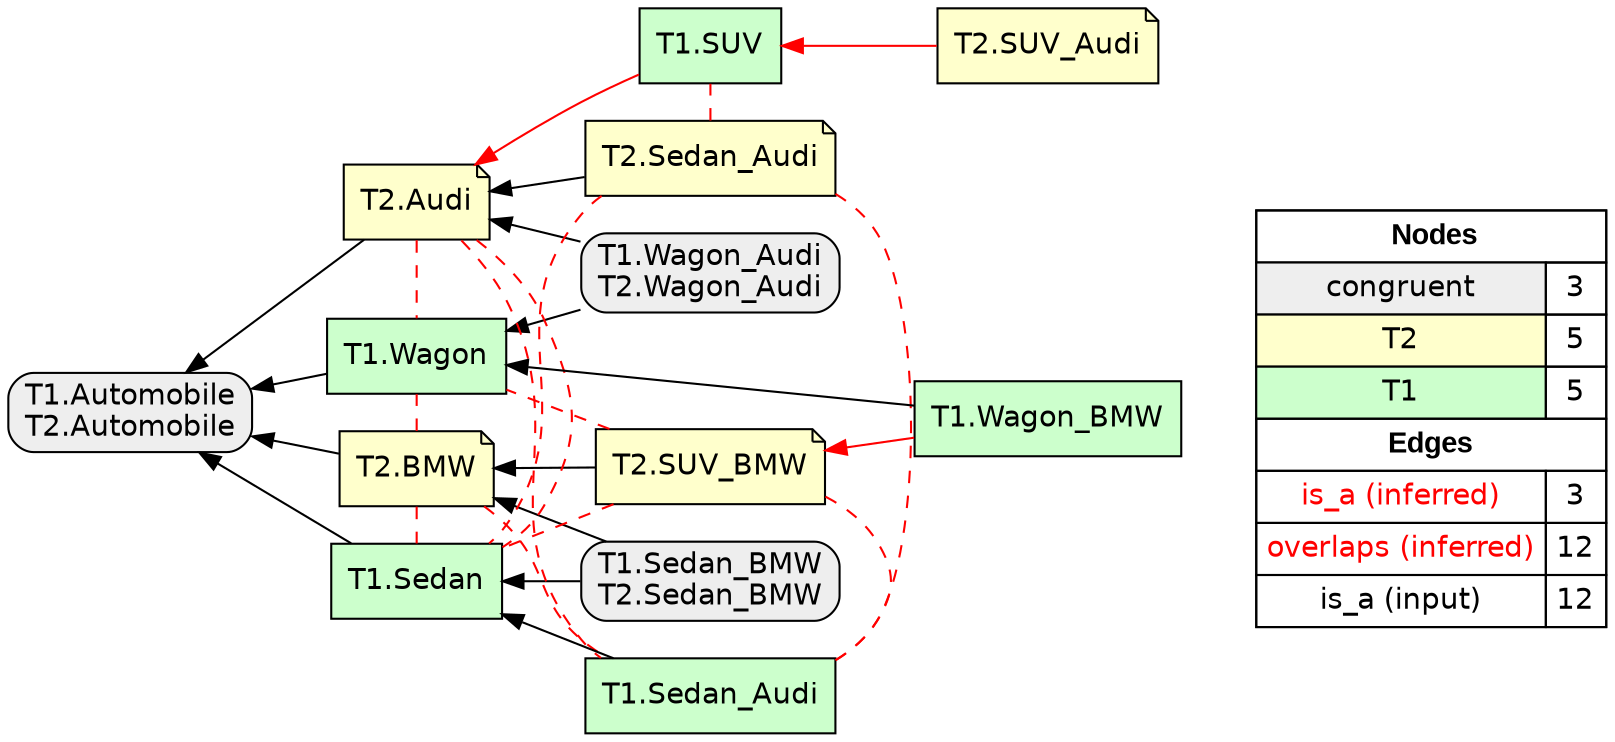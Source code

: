 digraph{
rankdir=RL
node[shape=box style="filled,rounded" fillcolor="#EEEEEE" fontname="helvetica"] 
"T1.Wagon_Audi\nT2.Wagon_Audi"
"T1.Automobile\nT2.Automobile"
"T1.Sedan_BMW\nT2.Sedan_BMW"
node[shape=note style=filled fillcolor="#FFFFCC" fontname="helvetica"] 
"T2.SUV_BMW"
"T2.Audi"
"T2.SUV_Audi"
"T2.BMW"
"T2.Sedan_Audi"
node[shape=box style=filled fillcolor="#CCFFCC" fontname="helvetica"] 
"T1.Wagon_BMW"
"T1.Sedan"
"T1.Wagon"
"T1.SUV"
"T1.Sedan_Audi"
edge[arrowhead=normal style=solid color="#FF0000" constraint=true penwidth=1]
"T1.Wagon_BMW" -> "T2.SUV_BMW"
"T1.SUV" -> "T2.Audi"
"T2.SUV_Audi" -> "T1.SUV"
edge[arrowhead=none style=dashed color="#FF0000" constraint=false penwidth=1]
"T2.Sedan_Audi" -> "T1.Sedan"
"T2.SUV_BMW" -> "T1.Wagon"
"T2.Audi" -> "T1.Sedan_Audi"
"T2.SUV_BMW" -> "T1.Sedan"
"T2.Audi" -> "T1.Sedan"
"T2.Sedan_Audi" -> "T1.SUV"
"T2.Audi" -> "T1.Wagon"
"T2.Sedan_Audi" -> "T1.Sedan_Audi"
"T2.SUV_BMW" -> "T1.Sedan_Audi"
"T2.BMW" -> "T1.Wagon"
"T2.BMW" -> "T1.Sedan"
"T2.BMW" -> "T1.Sedan_Audi"
edge[arrowhead=normal style=dotted color="#000000" constraint=true penwidth=1]
edge[arrowhead=normal style=solid color="#000000" constraint=true penwidth=1]
"T1.Sedan_BMW\nT2.Sedan_BMW" -> "T1.Sedan"
"T1.Wagon" -> "T1.Automobile\nT2.Automobile"
"T1.Sedan_BMW\nT2.Sedan_BMW" -> "T2.BMW"
"T1.Wagon_Audi\nT2.Wagon_Audi" -> "T1.Wagon"
"T1.Sedan" -> "T1.Automobile\nT2.Automobile"
"T1.Sedan_Audi" -> "T1.Sedan"
"T2.Audi" -> "T1.Automobile\nT2.Automobile"
"T1.Wagon_Audi\nT2.Wagon_Audi" -> "T2.Audi"
"T2.BMW" -> "T1.Automobile\nT2.Automobile"
"T2.Sedan_Audi" -> "T2.Audi"
"T1.Wagon_BMW" -> "T1.Wagon"
"T2.SUV_BMW" -> "T2.BMW"
node[shape=box] 
{rank=source Legend [fillcolor= white margin=0 label=< 
 <TABLE BORDER="0" CELLBORDER="1" CELLSPACING="0" CELLPADDING="4"> 
<TR> <TD COLSPAN="2"><font face="Arial Black"> Nodes</font></TD> </TR> 
<TR> 
 <TD bgcolor="#EEEEEE" fontname="helvetica">congruent</TD> 
 <TD>3</TD> 
 </TR> 
<TR> 
 <TD bgcolor="#FFFFCC" fontname="helvetica">T2</TD> 
 <TD>5</TD> 
 </TR> 
<TR> 
 <TD bgcolor="#CCFFCC" fontname="helvetica">T1</TD> 
 <TD>5</TD> 
 </TR> 
<TR> <TD COLSPAN="2"><font face = "Arial Black"> Edges </font></TD> </TR> 
<TR> 
 <TD><font color ="#FF0000">is_a (inferred)</font></TD><TD>3</TD>
</TR>
<TR> 
 <TD><font color ="#FF0000">overlaps (inferred)</font></TD><TD>12</TD>
</TR>
<TR> 
 <TD><font color ="#000000">is_a (input)</font></TD><TD>12</TD>
</TR>
</TABLE> 
 >] } 
}